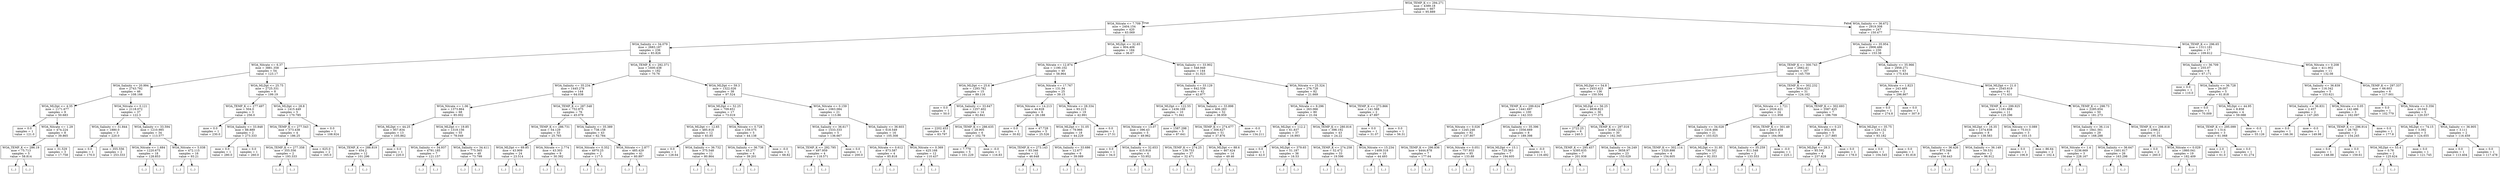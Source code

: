 digraph Tree {
node [shape=box] ;
0 [label="WOA_TEMP_K <= 294.271\nmse = 4389.18\nsamples = 667\nvalue = 95.889"] ;
1 [label="WOA_Nitrate <= 7.709\nmse = 2404.154\nsamples = 420\nvalue = 63.069"] ;
0 -> 1 [labeldistance=2.5, labelangle=45, headlabel="True"] ;
2 [label="WOA_Salinity <= 34.079\nmse = 2683.187\nsamples = 236\nvalue = 83.826"] ;
1 -> 2 ;
3 [label="WOA_Nitrate <= 6.37\nmse = 3881.358\nsamples = 54\nvalue = 123.17"] ;
2 -> 3 ;
4 [label="WOA_Salinity <= 20.994\nmse = 2743.792\nsamples = 46\nvalue = 108.166"] ;
3 -> 4 ;
5 [label="WOA_MLDpt <= 4.35\nmse = 1171.677\nsamples = 9\nvalue = 50.683"] ;
4 -> 5 ;
6 [label="mse = 0.0\nsamples = 1\nvalue = 121.0"] ;
5 -> 6 ;
7 [label="WOA_Nitrate <= 1.29\nmse = 474.224\nsamples = 8\nvalue = 39.865"] ;
5 -> 7 ;
8 [label="WOA_TEMP_K <= 286.19\nmse = 75.713\nsamples = 5\nvalue = 58.814"] ;
7 -> 8 ;
9 [label="(...)"] ;
8 -> 9 ;
10 [label="(...)"] ;
8 -> 10 ;
15 [label="mse = 31.529\nsamples = 3\nvalue = 17.758"] ;
7 -> 15 ;
16 [label="WOA_Nitrate <= 0.121\nmse = 2118.072\nsamples = 37\nvalue = 122.3"] ;
4 -> 16 ;
17 [label="WOA_Salinity <= 31.844\nmse = 1880.0\nsamples = 3\nvalue = 220.0"] ;
16 -> 17 ;
18 [label="mse = 0.0\nsamples = 1\nvalue = 170.0"] ;
17 -> 18 ;
19 [label="mse = 355.556\nsamples = 2\nvalue = 253.333"] ;
17 -> 19 ;
20 [label="WOA_Salinity <= 33.594\nmse = 1210.985\nsamples = 34\nvalue = 113.577"] ;
16 -> 20 ;
21 [label="WOA_Nitrate <= 1.684\nmse = 1220.675\nsamples = 18\nvalue = 128.853"] ;
20 -> 21 ;
22 [label="(...)"] ;
21 -> 22 ;
31 [label="(...)"] ;
21 -> 31 ;
54 [label="WOA_Nitrate <= 5.038\nmse = 472.115\nsamples = 16\nvalue = 93.21"] ;
20 -> 54 ;
55 [label="(...)"] ;
54 -> 55 ;
74 [label="(...)"] ;
54 -> 74 ;
79 [label="WOA_MLDpt <= 25.75\nmse = 2725.331\nsamples = 8\nvalue = 199.19"] ;
3 -> 79 ;
80 [label="WOA_TEMP_K <= 277.497\nmse = 504.0\nsamples = 3\nvalue = 256.0"] ;
79 -> 80 ;
81 [label="mse = 0.0\nsamples = 1\nvalue = 230.0"] ;
80 -> 81 ;
82 [label="WOA_Salinity <= 33.848\nmse = 88.889\nsamples = 2\nvalue = 273.333"] ;
80 -> 82 ;
83 [label="mse = 0.0\nsamples = 1\nvalue = 280.0"] ;
82 -> 83 ;
84 [label="mse = 0.0\nsamples = 1\nvalue = 260.0"] ;
82 -> 84 ;
85 [label="WOA_MLDpt <= 28.8\nmse = 1415.449\nsamples = 5\nvalue = 170.785"] ;
79 -> 85 ;
86 [label="WOA_TEMP_K <= 277.543\nmse = 573.438\nsamples = 4\nvalue = 186.25"] ;
85 -> 86 ;
87 [label="WOA_TEMP_K <= 277.358\nmse = 355.556\nsamples = 2\nvalue = 193.333"] ;
86 -> 87 ;
88 [label="(...)"] ;
87 -> 88 ;
89 [label="(...)"] ;
87 -> 89 ;
90 [label="mse = 625.0\nsamples = 2\nvalue = 165.0"] ;
86 -> 90 ;
91 [label="mse = 0.0\nsamples = 1\nvalue = 108.924"] ;
85 -> 91 ;
92 [label="WOA_TEMP_K <= 292.371\nmse = 1600.438\nsamples = 182\nvalue = 70.76"] ;
2 -> 92 ;
93 [label="WOA_Salinity <= 35.234\nmse = 1445.278\nsamples = 144\nvalue = 64.038"] ;
92 -> 93 ;
94 [label="WOA_Nitrate <= 1.06\nmse = 1373.864\nsamples = 68\nvalue = 85.002"] ;
93 -> 94 ;
95 [label="WOA_MLDpt <= 44.25\nmse = 957.834\nsamples = 13\nvalue = 105.862"] ;
94 -> 95 ;
96 [label="WOA_TEMP_K <= 288.819\nmse = 454.2\nsamples = 12\nvalue = 101.296"] ;
95 -> 96 ;
97 [label="(...)"] ;
96 -> 97 ;
106 [label="(...)"] ;
96 -> 106 ;
113 [label="mse = 0.0\nsamples = 1\nvalue = 220.0"] ;
95 -> 113 ;
114 [label="WOA_MLDpt <= 19.85\nmse = 1319.156\nsamples = 55\nvalue = 78.049"] ;
94 -> 114 ;
115 [label="WOA_Salinity <= 34.937\nmse = 4791.185\nsamples = 7\nvalue = 121.157"] ;
114 -> 115 ;
116 [label="(...)"] ;
115 -> 116 ;
125 [label="(...)"] ;
115 -> 125 ;
128 [label="WOA_Salinity <= 34.411\nmse = 775.565\nsamples = 48\nvalue = 73.799"] ;
114 -> 128 ;
129 [label="(...)"] ;
128 -> 129 ;
146 [label="(...)"] ;
128 -> 146 ;
209 [label="WOA_TEMP_K <= 287.548\nmse = 752.975\nsamples = 76\nvalue = 45.079"] ;
93 -> 209 ;
210 [label="WOA_TEMP_K <= 286.731\nmse = 54.129\nsamples = 33\nvalue = 25.765"] ;
209 -> 210 ;
211 [label="WOA_MLDpt <= 69.85\nmse = 43.909\nsamples = 24\nvalue = 23.514"] ;
210 -> 211 ;
212 [label="(...)"] ;
211 -> 212 ;
227 [label="(...)"] ;
211 -> 227 ;
236 [label="WOA_Nitrate <= 2.774\nmse = 43.303\nsamples = 9\nvalue = 30.392"] ;
210 -> 236 ;
237 [label="(...)"] ;
236 -> 237 ;
242 [label="(...)"] ;
236 -> 242 ;
243 [label="WOA_Salinity <= 35.389\nmse = 738.158\nsamples = 43\nvalue = 62.784"] ;
209 -> 243 ;
244 [label="WOA_Nitrate <= 0.352\nmse = 4970.25\nsamples = 2\nvalue = 117.5"] ;
243 -> 244 ;
245 [label="(...)"] ;
244 -> 245 ;
246 [label="(...)"] ;
244 -> 246 ;
247 [label="WOA_Nitrate <= 2.877\nmse = 485.429\nsamples = 41\nvalue = 60.897"] ;
243 -> 247 ;
248 [label="(...)"] ;
247 -> 248 ;
309 [label="(...)"] ;
247 -> 309 ;
312 [label="WOA_MLDpt <= 59.3\nmse = 1322.026\nsamples = 38\nvalue = 97.524"] ;
92 -> 312 ;
313 [label="WOA_MLDpt <= 52.25\nmse = 709.651\nsamples = 17\nvalue = 73.019"] ;
312 -> 313 ;
314 [label="WOA_MLDpt <= 12.65\nmse = 485.818\nsamples = 12\nvalue = 83.85"] ;
313 -> 314 ;
315 [label="mse = 0.0\nsamples = 1\nvalue = 128.64"] ;
314 -> 315 ;
316 [label="WOA_Salinity <= 36.732\nmse = 375.548\nsamples = 11\nvalue = 80.864"] ;
314 -> 316 ;
317 [label="(...)"] ;
316 -> 317 ;
332 [label="(...)"] ;
316 -> 332 ;
333 [label="WOA_Nitrate <= 0.728\nmse = 159.575\nsamples = 5\nvalue = 44.138"] ;
313 -> 333 ;
334 [label="WOA_Salinity <= 36.738\nmse = 45.277\nsamples = 4\nvalue = 39.201"] ;
333 -> 334 ;
335 [label="(...)"] ;
334 -> 335 ;
338 [label="(...)"] ;
334 -> 338 ;
341 [label="mse = -0.0\nsamples = 1\nvalue = 68.82"] ;
333 -> 341 ;
342 [label="WOA_Nitrate <= 0.159\nmse = 1063.084\nsamples = 21\nvalue = 113.86"] ;
312 -> 342 ;
343 [label="WOA_Salinity <= 36.617\nmse = 1533.333\nsamples = 5\nvalue = 136.667"] ;
342 -> 343 ;
344 [label="WOA_TEMP_K <= 292.795\nmse = 497.959\nsamples = 4\nvalue = 118.571"] ;
343 -> 344 ;
345 [label="(...)"] ;
344 -> 345 ;
346 [label="(...)"] ;
344 -> 346 ;
347 [label="mse = 0.0\nsamples = 1\nvalue = 200.0"] ;
343 -> 347 ;
348 [label="WOA_Salinity <= 36.603\nmse = 618.549\nsamples = 16\nvalue = 105.308"] ;
342 -> 348 ;
349 [label="WOA_Nitrate <= 0.612\nmse = 873.587\nsamples = 4\nvalue = 85.818"] ;
348 -> 349 ;
350 [label="(...)"] ;
349 -> 350 ;
351 [label="(...)"] ;
349 -> 351 ;
352 [label="WOA_Nitrate <= 0.369\nmse = 425.168\nsamples = 12\nvalue = 110.437"] ;
348 -> 352 ;
353 [label="(...)"] ;
352 -> 353 ;
362 [label="(...)"] ;
352 -> 362 ;
367 [label="WOA_MLDpt <= 32.65\nmse = 804.406\nsamples = 184\nvalue = 36.67"] ;
1 -> 367 ;
368 [label="WOA_Nitrate <= 12.874\nmse = 1190.102\nsamples = 40\nvalue = 58.964"] ;
367 -> 368 ;
369 [label="WOA_MLDpt <= 25.6\nmse = 1293.782\nsamples = 15\nvalue = 89.116"] ;
368 -> 369 ;
370 [label="mse = 0.0\nsamples = 1\nvalue = 50.0"] ;
369 -> 370 ;
371 [label="WOA_Salinity <= 33.647\nmse = 1257.402\nsamples = 14\nvalue = 92.841"] ;
369 -> 371 ;
372 [label="mse = 2202.453\nsamples = 8\nvalue = 83.797"] ;
371 -> 372 ;
373 [label="WOA_TEMP_K <= 286.635\nmse = 28.905\nsamples = 6\nvalue = 102.79"] ;
371 -> 373 ;
374 [label="mse = 7.779\nsamples = 5\nvalue = 101.229"] ;
373 -> 374 ;
375 [label="mse = -0.0\nsamples = 1\nvalue = 116.83"] ;
373 -> 375 ;
376 [label="WOA_Nitrate <= 17.767\nmse = 131.94\nsamples = 25\nvalue = 39.15"] ;
368 -> 376 ;
377 [label="WOA_Nitrate <= 14.213\nmse = 44.828\nsamples = 6\nvalue = 26.188"] ;
376 -> 377 ;
378 [label="mse = 0.0\nsamples = 1\nvalue = 30.82"] ;
377 -> 378 ;
379 [label="mse = 47.728\nsamples = 5\nvalue = 25.526"] ;
377 -> 379 ;
380 [label="WOA_Nitrate <= 28.334\nmse = 93.215\nsamples = 19\nvalue = 42.991"] ;
376 -> 380 ;
381 [label="WOA_MLDpt <= 31.05\nmse = 79.966\nsamples = 18\nvalue = 44.229"] ;
380 -> 381 ;
382 [label="WOA_TEMP_K <= 273.143\nmse = 93.346\nsamples = 12\nvalue = 46.648"] ;
381 -> 382 ;
383 [label="(...)"] ;
382 -> 383 ;
384 [label="(...)"] ;
382 -> 384 ;
395 [label="WOA_Salinity <= 33.686\nmse = 12.677\nsamples = 6\nvalue = 39.089"] ;
381 -> 395 ;
396 [label="(...)"] ;
395 -> 396 ;
405 [label="(...)"] ;
395 -> 405 ;
406 [label="mse = 0.0\nsamples = 1\nvalue = 27.51"] ;
380 -> 406 ;
407 [label="WOA_Salinity <= 33.902\nmse = 548.949\nsamples = 144\nvalue = 31.023"] ;
367 -> 407 ;
408 [label="WOA_Salinity <= 33.129\nmse = 642.539\nsamples = 62\nvalue = 42.877"] ;
407 -> 408 ;
409 [label="WOA_MLDpt <= 122.55\nmse = 1436.169\nsamples = 10\nvalue = 71.941"] ;
408 -> 409 ;
410 [label="WOA_Nitrate <= 13.07\nmse = 396.43\nsamples = 5\nvalue = 49.962"] ;
409 -> 410 ;
411 [label="mse = 0.0\nsamples = 1\nvalue = 34.0"] ;
410 -> 411 ;
412 [label="WOA_Salinity <= 32.653\nmse = 415.918\nsamples = 4\nvalue = 53.952"] ;
410 -> 412 ;
413 [label="(...)"] ;
412 -> 413 ;
414 [label="(...)"] ;
412 -> 414 ;
415 [label="mse = 1587.298\nsamples = 5\nvalue = 87.641"] ;
409 -> 415 ;
416 [label="WOA_Salinity <= 33.898\nmse = 406.283\nsamples = 52\nvalue = 38.959"] ;
408 -> 416 ;
417 [label="WOA_TEMP_K <= 274.677\nmse = 306.627\nsamples = 51\nvalue = 37.876"] ;
416 -> 417 ;
418 [label="WOA_TEMP_K <= 274.25\nmse = 139.753\nsamples = 37\nvalue = 32.471"] ;
417 -> 418 ;
419 [label="(...)"] ;
418 -> 419 ;
472 [label="(...)"] ;
418 -> 472 ;
481 [label="WOA_MLDpt <= 88.6\nmse = 467.424\nsamples = 14\nvalue = 49.46"] ;
417 -> 481 ;
482 [label="(...)"] ;
481 -> 482 ;
503 [label="(...)"] ;
481 -> 503 ;
508 [label="mse = -0.0\nsamples = 1\nvalue = 134.211"] ;
416 -> 508 ;
509 [label="WOA_Nitrate <= 25.324\nmse = 276.728\nsamples = 82\nvalue = 21.669"] ;
407 -> 509 ;
510 [label="WOA_Nitrate <= 9.296\nmse = 263.066\nsamples = 80\nvalue = 21.04"] ;
509 -> 510 ;
511 [label="WOA_MLDpt <= 112.2\nmse = 61.837\nsamples = 37\nvalue = 16.993"] ;
510 -> 511 ;
512 [label="mse = 0.0\nsamples = 1\nvalue = 42.0"] ;
511 -> 512 ;
513 [label="WOA_MLDpt <= 379.65\nmse = 51.187\nsamples = 36\nvalue = 16.53"] ;
511 -> 513 ;
514 [label="(...)"] ;
513 -> 514 ;
517 [label="(...)"] ;
513 -> 517 ;
536 [label="WOA_TEMP_K <= 280.816\nmse = 398.192\nsamples = 43\nvalue = 24.22"] ;
510 -> 536 ;
537 [label="WOA_TEMP_K <= 274.258\nmse = 52.472\nsamples = 33\nvalue = 19.596"] ;
536 -> 537 ;
538 [label="(...)"] ;
537 -> 538 ;
553 [label="(...)"] ;
537 -> 553 ;
598 [label="WOA_Nitrate <= 15.234\nmse = 1409.318\nsamples = 10\nvalue = 44.493"] ;
536 -> 598 ;
599 [label="(...)"] ;
598 -> 599 ;
616 [label="(...)"] ;
598 -> 616 ;
617 [label="WOA_TEMP_K <= 273.866\nmse = 141.568\nsamples = 2\nvalue = 47.897"] ;
509 -> 617 ;
618 [label="mse = 0.0\nsamples = 1\nvalue = 31.07"] ;
617 -> 618 ;
619 [label="mse = 0.0\nsamples = 1\nvalue = 56.31"] ;
617 -> 619 ;
620 [label="WOA_Salinity <= 36.672\nmse = 2919.308\nsamples = 247\nvalue = 150.477"] ;
0 -> 620 [labeldistance=2.5, labelangle=-45, headlabel="False"] ;
621 [label="WOA_Salinity <= 35.954\nmse = 2906.486\nsamples = 230\nvalue = 153.38"] ;
620 -> 621 ;
622 [label="WOA_TEMP_K <= 300.743\nmse = 2662.41\nsamples = 167\nvalue = 145.759"] ;
621 -> 622 ;
623 [label="WOA_MLDpt <= 54.8\nmse = 2453.423\nsamples = 136\nvalue = 150.504"] ;
622 -> 623 ;
624 [label="WOA_TEMP_K <= 299.624\nmse = 1441.697\nsamples = 100\nvalue = 142.333"] ;
623 -> 624 ;
625 [label="WOA_Nitrate <= 0.026\nmse = 1245.246\nsamples = 92\nvalue = 137.807"] ;
624 -> 625 ;
626 [label="WOA_TEMP_K <= 296.836\nmse = 4444.878\nsamples = 7\nvalue = 177.64"] ;
625 -> 626 ;
627 [label="(...)"] ;
626 -> 627 ;
634 [label="(...)"] ;
626 -> 634 ;
639 [label="WOA_Nitrate <= 0.051\nmse = 757.933\nsamples = 85\nvalue = 133.88"] ;
625 -> 639 ;
640 [label="(...)"] ;
639 -> 640 ;
647 [label="(...)"] ;
639 -> 647 ;
776 [label="WOA_Salinity <= 35.396\nmse = 1056.669\nsamples = 8\nvalue = 189.398"] ;
624 -> 776 ;
777 [label="WOA_MLDpt <= 15.1\nmse = 725.363\nsamples = 7\nvalue = 194.605"] ;
776 -> 777 ;
778 [label="(...)"] ;
777 -> 778 ;
779 [label="(...)"] ;
777 -> 779 ;
788 [label="mse = -0.0\nsamples = 1\nvalue = 116.492"] ;
776 -> 788 ;
789 [label="WOA_MLDpt <= 56.25\nmse = 4838.823\nsamples = 36\nvalue = 177.375"] ;
623 -> 789 ;
790 [label="mse = 2722.25\nsamples = 6\nvalue = 240.5"] ;
789 -> 790 ;
791 [label="WOA_TEMP_K <= 297.016\nmse = 4168.122\nsamples = 30\nvalue = 162.345"] ;
789 -> 791 ;
792 [label="WOA_TEMP_K <= 295.457\nmse = 4395.635\nsamples = 7\nvalue = 201.938"] ;
791 -> 792 ;
793 [label="(...)"] ;
792 -> 793 ;
796 [label="(...)"] ;
792 -> 796 ;
801 [label="WOA_Salinity <= 34.249\nmse = 3658.97\nsamples = 23\nvalue = 153.029"] ;
791 -> 801 ;
802 [label="(...)"] ;
801 -> 802 ;
803 [label="(...)"] ;
801 -> 803 ;
824 [label="WOA_TEMP_K <= 302.232\nmse = 3044.623\nsamples = 31\nvalue = 124.162"] ;
622 -> 824 ;
825 [label="WOA_Nitrate <= 1.721\nmse = 2026.421\nsamples = 24\nvalue = 111.958"] ;
824 -> 825 ;
826 [label="WOA_Salinity <= 34.028\nmse = 1416.466\nsamples = 21\nvalue = 103.025"] ;
825 -> 826 ;
827 [label="WOA_TEMP_K <= 302.114\nmse = 1520.898\nsamples = 4\nvalue = 154.605"] ;
826 -> 827 ;
828 [label="(...)"] ;
827 -> 828 ;
831 [label="(...)"] ;
827 -> 831 ;
832 [label="WOA_MLDpt <= 31.95\nmse = 730.502\nsamples = 17\nvalue = 92.353"] ;
826 -> 832 ;
833 [label="(...)"] ;
832 -> 833 ;
844 [label="(...)"] ;
832 -> 844 ;
865 [label="WOA_TEMP_K <= 301.49\nmse = 2403.459\nsamples = 3\nvalue = 164.068"] ;
825 -> 865 ;
866 [label="WOA_Salinity <= 35.259\nmse = 811.548\nsamples = 2\nvalue = 133.553"] ;
865 -> 866 ;
867 [label="(...)"] ;
866 -> 867 ;
868 [label="(...)"] ;
866 -> 868 ;
869 [label="mse = -0.0\nsamples = 1\nvalue = 225.1"] ;
865 -> 869 ;
870 [label="WOA_TEMP_K <= 302.693\nmse = 3587.425\nsamples = 7\nvalue = 186.709"] ;
824 -> 870 ;
871 [label="WOA_Nitrate <= 0.23\nmse = 852.468\nsamples = 5\nvalue = 217.885"] ;
870 -> 871 ;
872 [label="WOA_MLDpt <= 28.3\nmse = 85.592\nsamples = 4\nvalue = 237.828"] ;
871 -> 872 ;
873 [label="(...)"] ;
872 -> 873 ;
874 [label="(...)"] ;
872 -> 874 ;
877 [label="mse = 0.0\nsamples = 1\nvalue = 178.0"] ;
871 -> 877 ;
878 [label="WOA_MLDpt <= 35.75\nmse = 129.132\nsamples = 2\nvalue = 93.182"] ;
870 -> 878 ;
879 [label="mse = 0.0\nsamples = 1\nvalue = 104.545"] ;
878 -> 879 ;
880 [label="mse = 0.0\nsamples = 1\nvalue = 81.818"] ;
878 -> 880 ;
881 [label="WOA_Salinity <= 35.966\nmse = 2958.271\nsamples = 63\nvalue = 175.434"] ;
621 -> 881 ;
882 [label="WOA_Nitrate <= 1.823\nmse = 243.469\nsamples = 2\nvalue = 296.867"] ;
881 -> 882 ;
883 [label="mse = 0.0\nsamples = 1\nvalue = 274.8"] ;
882 -> 883 ;
884 [label="mse = 0.0\nsamples = 1\nvalue = 307.9"] ;
882 -> 884 ;
885 [label="WOA_MLDpt <= 21.0\nmse = 2545.619\nsamples = 61\nvalue = 171.431"] ;
881 -> 885 ;
886 [label="WOA_TEMP_K <= 299.925\nmse = 1181.668\nsamples = 11\nvalue = 125.296"] ;
885 -> 886 ;
887 [label="WOA_MLDpt <= 16.35\nmse = 1374.838\nsamples = 8\nvalue = 138.583"] ;
886 -> 887 ;
888 [label="WOA_Salinity <= 36.426\nmse = 875.348\nsamples = 6\nvalue = 156.443"] ;
887 -> 888 ;
889 [label="(...)"] ;
888 -> 889 ;
890 [label="(...)"] ;
888 -> 890 ;
897 [label="WOA_Salinity <= 36.149\nmse = 59.531\nsamples = 2\nvalue = 96.912"] ;
887 -> 897 ;
898 [label="(...)"] ;
897 -> 898 ;
899 [label="(...)"] ;
897 -> 899 ;
900 [label="WOA_Nitrate <= 0.089\nmse = 75.013\nsamples = 3\nvalue = 103.15"] ;
886 -> 900 ;
901 [label="mse = 0.0\nsamples = 1\nvalue = 106.9"] ;
900 -> 901 ;
902 [label="mse = 86.64\nsamples = 2\nvalue = 102.4"] ;
900 -> 902 ;
903 [label="WOA_TEMP_K <= 298.73\nmse = 2285.654\nsamples = 50\nvalue = 181.273"] ;
885 -> 903 ;
904 [label="WOA_Salinity <= 36.114\nmse = 1841.561\nsamples = 29\nvalue = 168.288"] ;
903 -> 904 ;
905 [label="WOA_Nitrate <= 1.4\nmse = 3236.669\nsamples = 3\nvalue = 228.167"] ;
904 -> 905 ;
906 [label="(...)"] ;
905 -> 906 ;
909 [label="(...)"] ;
905 -> 909 ;
910 [label="WOA_Salinity <= 36.647\nmse = 1401.617\nsamples = 26\nvalue = 163.298"] ;
904 -> 910 ;
911 [label="(...)"] ;
910 -> 911 ;
934 [label="(...)"] ;
910 -> 934 ;
935 [label="WOA_TEMP_K <= 298.818\nmse = 2386.2\nsamples = 21\nvalue = 195.341"] ;
903 -> 935 ;
936 [label="mse = 0.0\nsamples = 2\nvalue = 260.0"] ;
935 -> 936 ;
937 [label="WOA_Nitrate <= 0.029\nmse = 1860.041\nsamples = 19\nvalue = 182.409"] ;
935 -> 937 ;
938 [label="(...)"] ;
937 -> 938 ;
941 [label="(...)"] ;
937 -> 941 ;
954 [label="WOA_TEMP_K <= 296.65\nmse = 1311.181\nsamples = 17\nvalue = 109.612"] ;
620 -> 954 ;
955 [label="WOA_Salinity <= 36.709\nmse = 255.07\nsamples = 6\nvalue = 67.171"] ;
954 -> 955 ;
956 [label="mse = 0.0\nsamples = 1\nvalue = 110.0"] ;
955 -> 956 ;
957 [label="WOA_Salinity <= 36.728\nmse = 29.007\nsamples = 5\nvalue = 61.818"] ;
955 -> 957 ;
958 [label="mse = 0.0\nsamples = 1\nvalue = 70.009"] ;
957 -> 958 ;
959 [label="WOA_MLDpt <= 44.95\nmse = 8.858\nsamples = 4\nvalue = 59.088"] ;
957 -> 959 ;
960 [label="WOA_TEMP_K <= 295.099\nmse = 1.514\nsamples = 3\nvalue = 61.068"] ;
959 -> 960 ;
961 [label="mse = 2.0\nsamples = 2\nvalue = 61.0"] ;
960 -> 961 ;
962 [label="mse = 0.0\nsamples = 1\nvalue = 61.274"] ;
960 -> 962 ;
963 [label="mse = -0.0\nsamples = 1\nvalue = 55.126"] ;
959 -> 963 ;
964 [label="WOA_Nitrate <= 0.208\nmse = 411.902\nsamples = 11\nvalue = 132.08"] ;
954 -> 964 ;
965 [label="WOA_Salinity <= 36.839\nmse = 116.342\nsamples = 5\nvalue = 153.621"] ;
964 -> 965 ;
966 [label="WOA_Salinity <= 36.831\nmse = 2.457\nsamples = 2\nvalue = 147.265"] ;
965 -> 966 ;
967 [label="mse = 0.0\nsamples = 1\nvalue = 146.36"] ;
966 -> 967 ;
968 [label="mse = -0.0\nsamples = 1\nvalue = 149.98"] ;
966 -> 968 ;
969 [label="WOA_Nitrate <= 0.05\nmse = 142.486\nsamples = 3\nvalue = 162.097"] ;
965 -> 969 ;
970 [label="WOA_TEMP_K <= 296.914\nmse = 28.783\nsamples = 2\nvalue = 154.245"] ;
969 -> 970 ;
971 [label="mse = 0.0\nsamples = 1\nvalue = 148.88"] ;
970 -> 971 ;
972 [label="mse = 0.0\nsamples = 1\nvalue = 159.61"] ;
970 -> 972 ;
973 [label="mse = 0.0\nsamples = 1\nvalue = 177.8"] ;
969 -> 973 ;
974 [label="WOA_TEMP_K <= 297.337\nmse = 66.603\nsamples = 6\nvalue = 117.001"] ;
964 -> 974 ;
975 [label="mse = 0.0\nsamples = 1\nvalue = 102.779"] ;
974 -> 975 ;
976 [label="WOA_Nitrate <= 0.356\nmse = 20.043\nsamples = 5\nvalue = 120.557"] ;
974 -> 976 ;
977 [label="WOA_MLDpt <= 74.15\nmse = 3.392\nsamples = 3\nvalue = 124.655"] ;
976 -> 977 ;
978 [label="WOA_MLDpt <= 53.4\nmse = 0.76\nsamples = 2\nvalue = 125.624"] ;
977 -> 978 ;
979 [label="(...)"] ;
978 -> 979 ;
980 [label="(...)"] ;
978 -> 980 ;
981 [label="mse = 0.0\nsamples = 1\nvalue = 121.745"] ;
977 -> 981 ;
982 [label="WOA_Salinity <= 36.905\nmse = 3.111\nsamples = 2\nvalue = 116.459"] ;
976 -> 982 ;
983 [label="mse = 0.0\nsamples = 1\nvalue = 113.404"] ;
982 -> 983 ;
984 [label="mse = 0.0\nsamples = 1\nvalue = 117.478"] ;
982 -> 984 ;
}